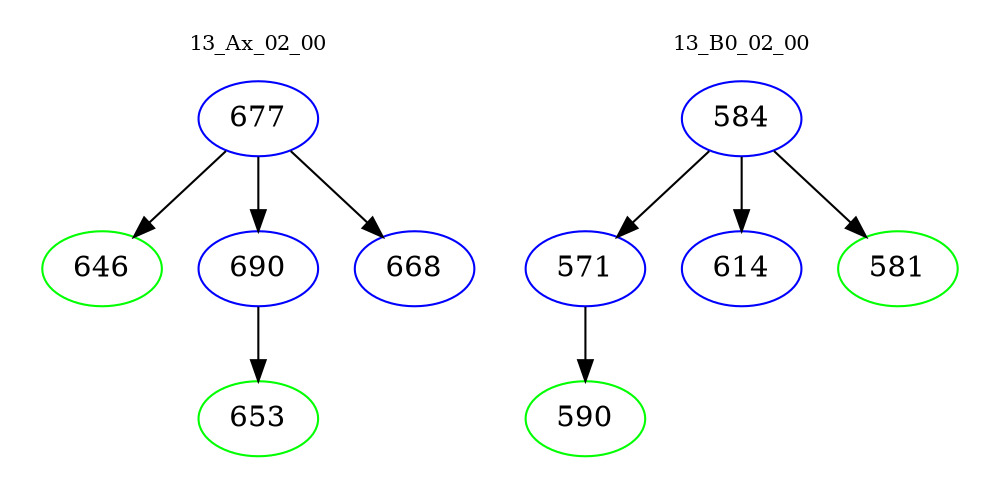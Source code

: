 digraph{
subgraph cluster_0 {
color = white
label = "13_Ax_02_00";
fontsize=10;
T0_677 [label="677", color="blue"]
T0_677 -> T0_646 [color="black"]
T0_646 [label="646", color="green"]
T0_677 -> T0_690 [color="black"]
T0_690 [label="690", color="blue"]
T0_690 -> T0_653 [color="black"]
T0_653 [label="653", color="green"]
T0_677 -> T0_668 [color="black"]
T0_668 [label="668", color="blue"]
}
subgraph cluster_1 {
color = white
label = "13_B0_02_00";
fontsize=10;
T1_584 [label="584", color="blue"]
T1_584 -> T1_571 [color="black"]
T1_571 [label="571", color="blue"]
T1_571 -> T1_590 [color="black"]
T1_590 [label="590", color="green"]
T1_584 -> T1_614 [color="black"]
T1_614 [label="614", color="blue"]
T1_584 -> T1_581 [color="black"]
T1_581 [label="581", color="green"]
}
}
